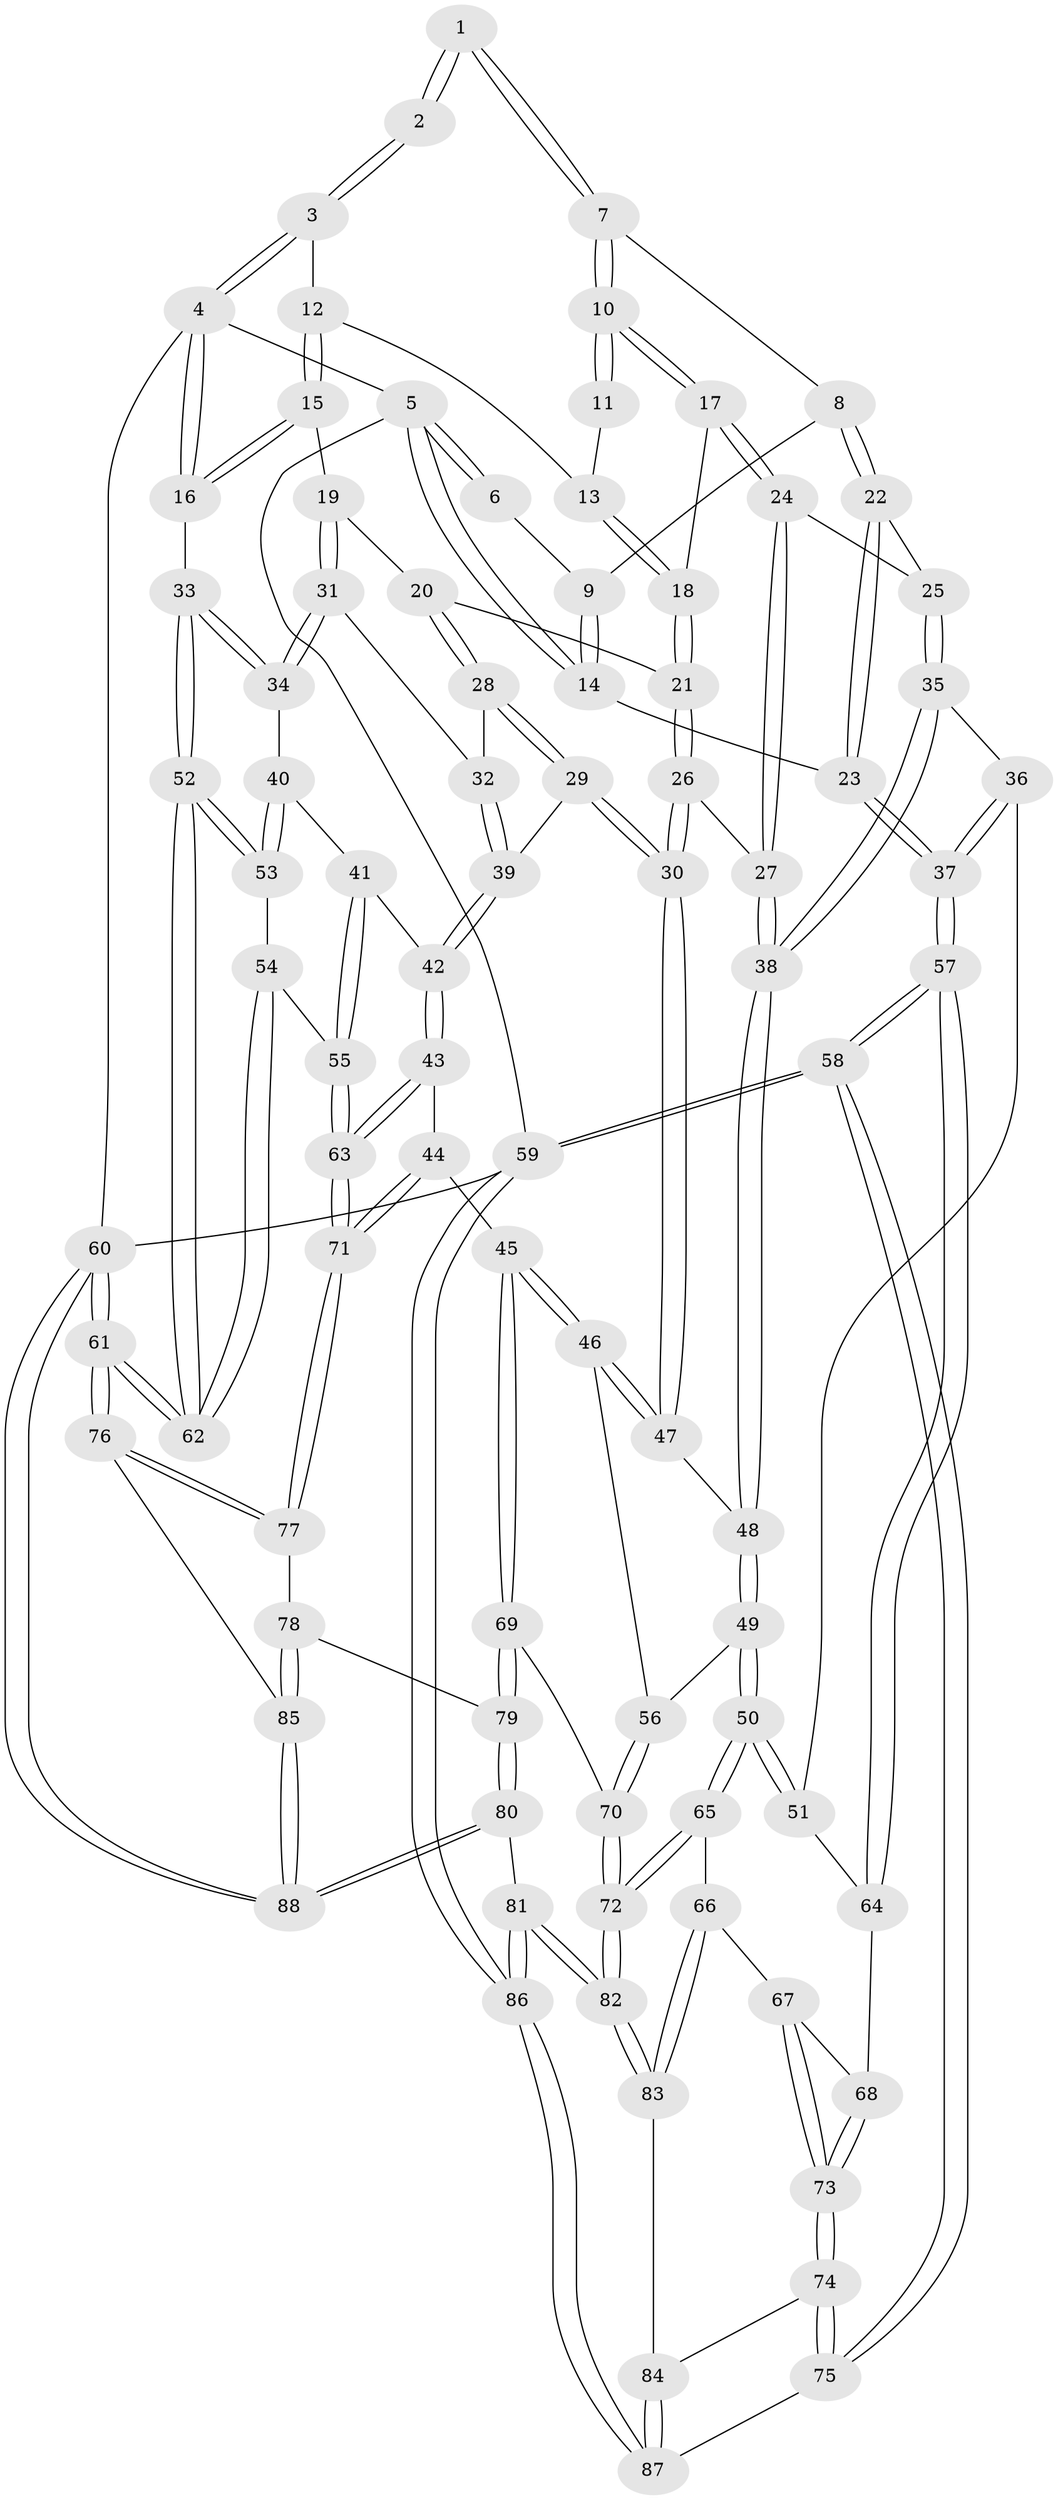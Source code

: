 // Generated by graph-tools (version 1.1) at 2025/27/03/09/25 03:27:12]
// undirected, 88 vertices, 217 edges
graph export_dot {
graph [start="1"]
  node [color=gray90,style=filled];
  1 [pos="+0.35381343008780697+0"];
  2 [pos="+0.6376834737620118+0"];
  3 [pos="+0.7392648322232385+0"];
  4 [pos="+1+0"];
  5 [pos="+0+0"];
  6 [pos="+0.07056460985436742+0"];
  7 [pos="+0.3425990504982766+0.1118201713701662"];
  8 [pos="+0.1929355068185057+0.11043983209135032"];
  9 [pos="+0.1438035486176356+0.036811884906056726"];
  10 [pos="+0.34762465550976973+0.11856066738662442"];
  11 [pos="+0.5641073809600352+0"];
  12 [pos="+0.7620799769463409+0.005536004506572024"];
  13 [pos="+0.5058416491142373+0.10443726702385586"];
  14 [pos="+0+0.1909905639732782"];
  15 [pos="+0.7799963144540972+0.10379226508553495"];
  16 [pos="+1+0"];
  17 [pos="+0.35630020750535973+0.1305103435169839"];
  18 [pos="+0.48021293846243607+0.14568028763271776"];
  19 [pos="+0.7780511397179097+0.15019540307410567"];
  20 [pos="+0.6511981842825222+0.20061580784905347"];
  21 [pos="+0.540804014227943+0.19377954488289317"];
  22 [pos="+0.06891098714210195+0.23125550555080676"];
  23 [pos="+0+0.27758827106956135"];
  24 [pos="+0.3334851800322369+0.23034137921882347"];
  25 [pos="+0.19593861069177593+0.3000834745479328"];
  26 [pos="+0.4877791578704863+0.38799689634244555"];
  27 [pos="+0.37660759447413306+0.3404222960572968"];
  28 [pos="+0.6271479237009965+0.351776237225899"];
  29 [pos="+0.6075930363894994+0.4031677190797884"];
  30 [pos="+0.5273971472499103+0.44649769601745737"];
  31 [pos="+0.8632671367107976+0.26029001672380153"];
  32 [pos="+0.8311107349119276+0.2958617541369394"];
  33 [pos="+1+0.33439825094406594"];
  34 [pos="+1+0.3439314720008702"];
  35 [pos="+0.21768485527042275+0.4436498087490535"];
  36 [pos="+0.17823858808099757+0.44943978170794824"];
  37 [pos="+0+0.40869173066349157"];
  38 [pos="+0.2516903924886351+0.4620343437682666"];
  39 [pos="+0.7372947728789292+0.4211865996992199"];
  40 [pos="+0.936695455909177+0.48588274173607193"];
  41 [pos="+0.8711088644958533+0.5230487539293542"];
  42 [pos="+0.7728013539227768+0.5588976805137429"];
  43 [pos="+0.7629726537481742+0.5738316788205693"];
  44 [pos="+0.7064505472104883+0.6167431679688281"];
  45 [pos="+0.5983122011625823+0.6439700345127598"];
  46 [pos="+0.553348929004386+0.5869745386155377"];
  47 [pos="+0.5252040978771202+0.4642473914106442"];
  48 [pos="+0.2781521391281587+0.5161216544617636"];
  49 [pos="+0.28026224934428173+0.6196645704101378"];
  50 [pos="+0.2563758471770997+0.64171511255157"];
  51 [pos="+0.0973827549684445+0.6236445529182701"];
  52 [pos="+1+0.6817772065938458"];
  53 [pos="+0.9575290040702978+0.6056537439659697"];
  54 [pos="+0.9276359007801179+0.684682429861934"];
  55 [pos="+0.9215167402230829+0.6853366664110407"];
  56 [pos="+0.3131457252684617+0.6287447687326263"];
  57 [pos="+0+0.561076508932158"];
  58 [pos="+0+0.7869034945363631"];
  59 [pos="+0+1"];
  60 [pos="+1+1"];
  61 [pos="+1+0.9662116552594955"];
  62 [pos="+1+0.8594953977943118"];
  63 [pos="+0.9056210566405165+0.690439540758255"];
  64 [pos="+0.09576877908770631+0.6238884475964858"];
  65 [pos="+0.2499643753658213+0.6795222757798405"];
  66 [pos="+0.19379465902931328+0.7823180379202049"];
  67 [pos="+0.16504494753153537+0.7704868439398553"];
  68 [pos="+0.10829292982003064+0.7246529013978661"];
  69 [pos="+0.5918284944265998+0.6731721639203762"];
  70 [pos="+0.42780841442058726+0.769953064855941"];
  71 [pos="+0.8357909531084524+0.779832337998408"];
  72 [pos="+0.3832675802379991+0.8664918362745326"];
  73 [pos="+0.019035985589818363+0.7895815229456619"];
  74 [pos="+0+0.8133653554936993"];
  75 [pos="+0+0.8150582493465958"];
  76 [pos="+0.968191148325782+0.8788430505968502"];
  77 [pos="+0.8340327534768555+0.8116352908463044"];
  78 [pos="+0.8262863741120879+0.8167027992576097"];
  79 [pos="+0.640764347040378+0.8485716545155165"];
  80 [pos="+0.5406427572850533+1"];
  81 [pos="+0.43600605929133357+1"];
  82 [pos="+0.3675646801292851+0.9756799399338782"];
  83 [pos="+0.19720825735299782+0.8487506436651033"];
  84 [pos="+0.1479404361594067+0.8670201995315001"];
  85 [pos="+0.7990123536845375+0.9878122482786033"];
  86 [pos="+0.19210209932075295+1"];
  87 [pos="+0.09052234300393806+0.9828769715814807"];
  88 [pos="+0.6709480959271064+1"];
  1 -- 2;
  1 -- 2;
  1 -- 7;
  1 -- 7;
  2 -- 3;
  2 -- 3;
  3 -- 4;
  3 -- 4;
  3 -- 12;
  4 -- 5;
  4 -- 16;
  4 -- 16;
  4 -- 60;
  5 -- 6;
  5 -- 6;
  5 -- 14;
  5 -- 14;
  5 -- 59;
  6 -- 9;
  7 -- 8;
  7 -- 10;
  7 -- 10;
  8 -- 9;
  8 -- 22;
  8 -- 22;
  9 -- 14;
  9 -- 14;
  10 -- 11;
  10 -- 11;
  10 -- 17;
  10 -- 17;
  11 -- 13;
  12 -- 13;
  12 -- 15;
  12 -- 15;
  13 -- 18;
  13 -- 18;
  14 -- 23;
  15 -- 16;
  15 -- 16;
  15 -- 19;
  16 -- 33;
  17 -- 18;
  17 -- 24;
  17 -- 24;
  18 -- 21;
  18 -- 21;
  19 -- 20;
  19 -- 31;
  19 -- 31;
  20 -- 21;
  20 -- 28;
  20 -- 28;
  21 -- 26;
  21 -- 26;
  22 -- 23;
  22 -- 23;
  22 -- 25;
  23 -- 37;
  23 -- 37;
  24 -- 25;
  24 -- 27;
  24 -- 27;
  25 -- 35;
  25 -- 35;
  26 -- 27;
  26 -- 30;
  26 -- 30;
  27 -- 38;
  27 -- 38;
  28 -- 29;
  28 -- 29;
  28 -- 32;
  29 -- 30;
  29 -- 30;
  29 -- 39;
  30 -- 47;
  30 -- 47;
  31 -- 32;
  31 -- 34;
  31 -- 34;
  32 -- 39;
  32 -- 39;
  33 -- 34;
  33 -- 34;
  33 -- 52;
  33 -- 52;
  34 -- 40;
  35 -- 36;
  35 -- 38;
  35 -- 38;
  36 -- 37;
  36 -- 37;
  36 -- 51;
  37 -- 57;
  37 -- 57;
  38 -- 48;
  38 -- 48;
  39 -- 42;
  39 -- 42;
  40 -- 41;
  40 -- 53;
  40 -- 53;
  41 -- 42;
  41 -- 55;
  41 -- 55;
  42 -- 43;
  42 -- 43;
  43 -- 44;
  43 -- 63;
  43 -- 63;
  44 -- 45;
  44 -- 71;
  44 -- 71;
  45 -- 46;
  45 -- 46;
  45 -- 69;
  45 -- 69;
  46 -- 47;
  46 -- 47;
  46 -- 56;
  47 -- 48;
  48 -- 49;
  48 -- 49;
  49 -- 50;
  49 -- 50;
  49 -- 56;
  50 -- 51;
  50 -- 51;
  50 -- 65;
  50 -- 65;
  51 -- 64;
  52 -- 53;
  52 -- 53;
  52 -- 62;
  52 -- 62;
  53 -- 54;
  54 -- 55;
  54 -- 62;
  54 -- 62;
  55 -- 63;
  55 -- 63;
  56 -- 70;
  56 -- 70;
  57 -- 58;
  57 -- 58;
  57 -- 64;
  57 -- 64;
  58 -- 59;
  58 -- 59;
  58 -- 75;
  58 -- 75;
  59 -- 86;
  59 -- 86;
  59 -- 60;
  60 -- 61;
  60 -- 61;
  60 -- 88;
  60 -- 88;
  61 -- 62;
  61 -- 62;
  61 -- 76;
  61 -- 76;
  63 -- 71;
  63 -- 71;
  64 -- 68;
  65 -- 66;
  65 -- 72;
  65 -- 72;
  66 -- 67;
  66 -- 83;
  66 -- 83;
  67 -- 68;
  67 -- 73;
  67 -- 73;
  68 -- 73;
  68 -- 73;
  69 -- 70;
  69 -- 79;
  69 -- 79;
  70 -- 72;
  70 -- 72;
  71 -- 77;
  71 -- 77;
  72 -- 82;
  72 -- 82;
  73 -- 74;
  73 -- 74;
  74 -- 75;
  74 -- 75;
  74 -- 84;
  75 -- 87;
  76 -- 77;
  76 -- 77;
  76 -- 85;
  77 -- 78;
  78 -- 79;
  78 -- 85;
  78 -- 85;
  79 -- 80;
  79 -- 80;
  80 -- 81;
  80 -- 88;
  80 -- 88;
  81 -- 82;
  81 -- 82;
  81 -- 86;
  81 -- 86;
  82 -- 83;
  82 -- 83;
  83 -- 84;
  84 -- 87;
  84 -- 87;
  85 -- 88;
  85 -- 88;
  86 -- 87;
  86 -- 87;
}
